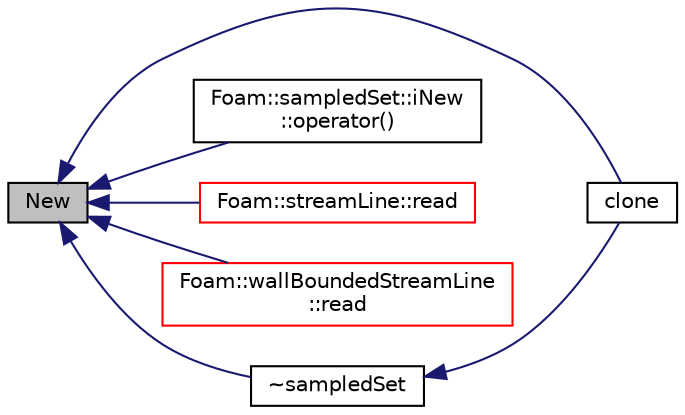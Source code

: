digraph "New"
{
  bgcolor="transparent";
  edge [fontname="Helvetica",fontsize="10",labelfontname="Helvetica",labelfontsize="10"];
  node [fontname="Helvetica",fontsize="10",shape=record];
  rankdir="LR";
  Node1 [label="New",height=0.2,width=0.4,color="black", fillcolor="grey75", style="filled", fontcolor="black"];
  Node1 -> Node2 [dir="back",color="midnightblue",fontsize="10",style="solid",fontname="Helvetica"];
  Node2 [label="clone",height=0.2,width=0.4,color="black",URL="$a02230.html#aec31375770c74e6089e60e551975f4ed",tooltip="Clone. "];
  Node1 -> Node3 [dir="back",color="midnightblue",fontsize="10",style="solid",fontname="Helvetica"];
  Node3 [label="Foam::sampledSet::iNew\l::operator()",height=0.2,width=0.4,color="black",URL="$a01089.html#afa018e0a1705ab400116c3eba37a0e37"];
  Node1 -> Node4 [dir="back",color="midnightblue",fontsize="10",style="solid",fontname="Helvetica"];
  Node4 [label="Foam::streamLine::read",height=0.2,width=0.4,color="red",URL="$a02455.html#aa9b8764750bd9ff67ca32b6551dc7847",tooltip="Read the field average data. "];
  Node1 -> Node5 [dir="back",color="midnightblue",fontsize="10",style="solid",fontname="Helvetica"];
  Node5 [label="Foam::wallBoundedStreamLine\l::read",height=0.2,width=0.4,color="red",URL="$a02829.html#aa9b8764750bd9ff67ca32b6551dc7847",tooltip="Read the field average data. "];
  Node1 -> Node6 [dir="back",color="midnightblue",fontsize="10",style="solid",fontname="Helvetica"];
  Node6 [label="~sampledSet",height=0.2,width=0.4,color="black",URL="$a02230.html#a6b7d8e31bf4866cf3c3ce8cef566a3f7",tooltip="Destructor. "];
  Node6 -> Node2 [dir="back",color="midnightblue",fontsize="10",style="solid",fontname="Helvetica"];
}
